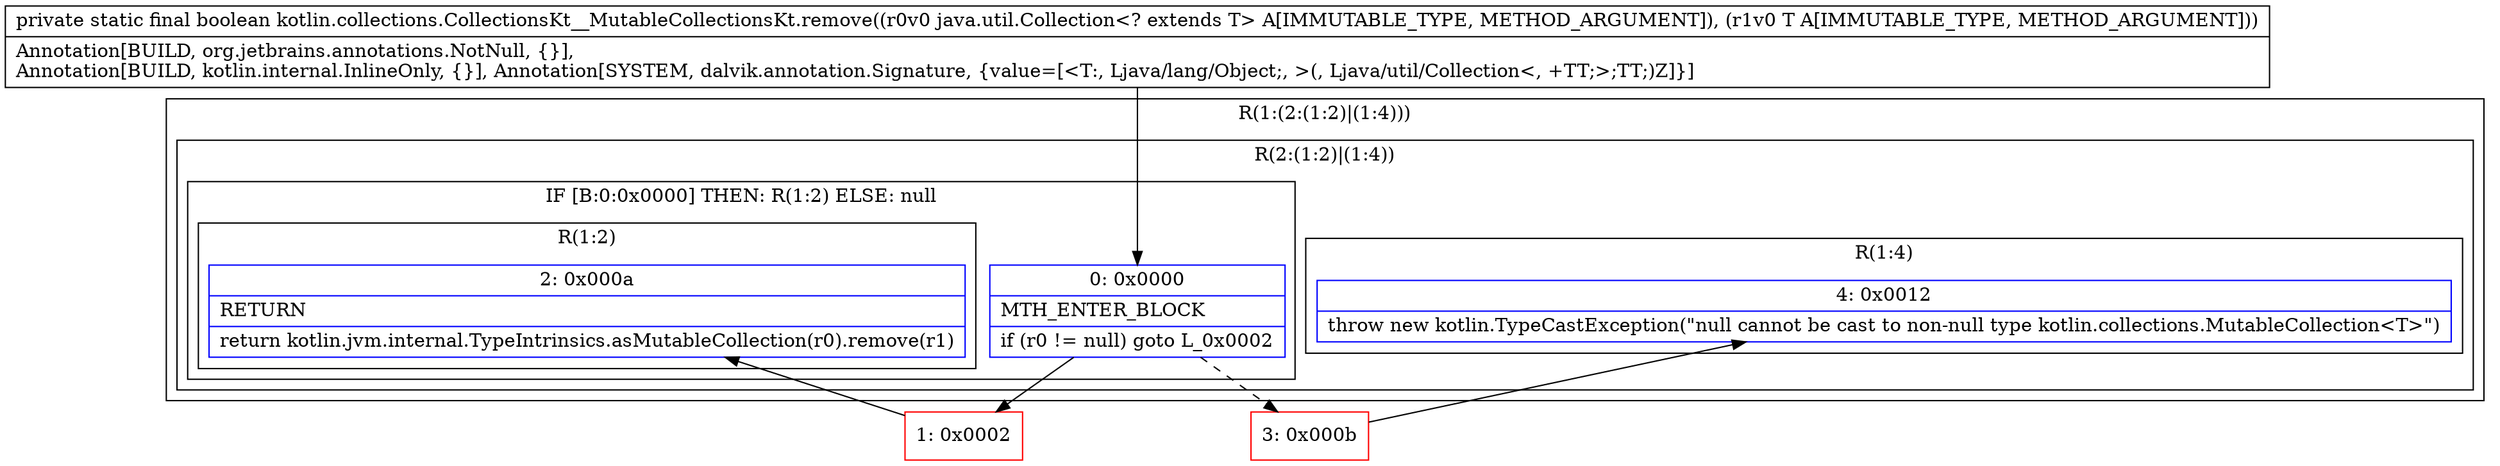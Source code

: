 digraph "CFG forkotlin.collections.CollectionsKt__MutableCollectionsKt.remove(Ljava\/util\/Collection;Ljava\/lang\/Object;)Z" {
subgraph cluster_Region_1326901594 {
label = "R(1:(2:(1:2)|(1:4)))";
node [shape=record,color=blue];
subgraph cluster_Region_1295128336 {
label = "R(2:(1:2)|(1:4))";
node [shape=record,color=blue];
subgraph cluster_IfRegion_1541612505 {
label = "IF [B:0:0x0000] THEN: R(1:2) ELSE: null";
node [shape=record,color=blue];
Node_0 [shape=record,label="{0\:\ 0x0000|MTH_ENTER_BLOCK\l|if (r0 != null) goto L_0x0002\l}"];
subgraph cluster_Region_881842346 {
label = "R(1:2)";
node [shape=record,color=blue];
Node_2 [shape=record,label="{2\:\ 0x000a|RETURN\l|return kotlin.jvm.internal.TypeIntrinsics.asMutableCollection(r0).remove(r1)\l}"];
}
}
subgraph cluster_Region_1277934424 {
label = "R(1:4)";
node [shape=record,color=blue];
Node_4 [shape=record,label="{4\:\ 0x0012|throw new kotlin.TypeCastException(\"null cannot be cast to non\-null type kotlin.collections.MutableCollection\<T\>\")\l}"];
}
}
}
Node_1 [shape=record,color=red,label="{1\:\ 0x0002}"];
Node_3 [shape=record,color=red,label="{3\:\ 0x000b}"];
MethodNode[shape=record,label="{private static final boolean kotlin.collections.CollectionsKt__MutableCollectionsKt.remove((r0v0 java.util.Collection\<? extends T\> A[IMMUTABLE_TYPE, METHOD_ARGUMENT]), (r1v0 T A[IMMUTABLE_TYPE, METHOD_ARGUMENT]))  | Annotation[BUILD, org.jetbrains.annotations.NotNull, \{\}], \lAnnotation[BUILD, kotlin.internal.InlineOnly, \{\}], Annotation[SYSTEM, dalvik.annotation.Signature, \{value=[\<T:, Ljava\/lang\/Object;, \>(, Ljava\/util\/Collection\<, +TT;\>;TT;)Z]\}]\l}"];
MethodNode -> Node_0;
Node_0 -> Node_1;
Node_0 -> Node_3[style=dashed];
Node_1 -> Node_2;
Node_3 -> Node_4;
}

